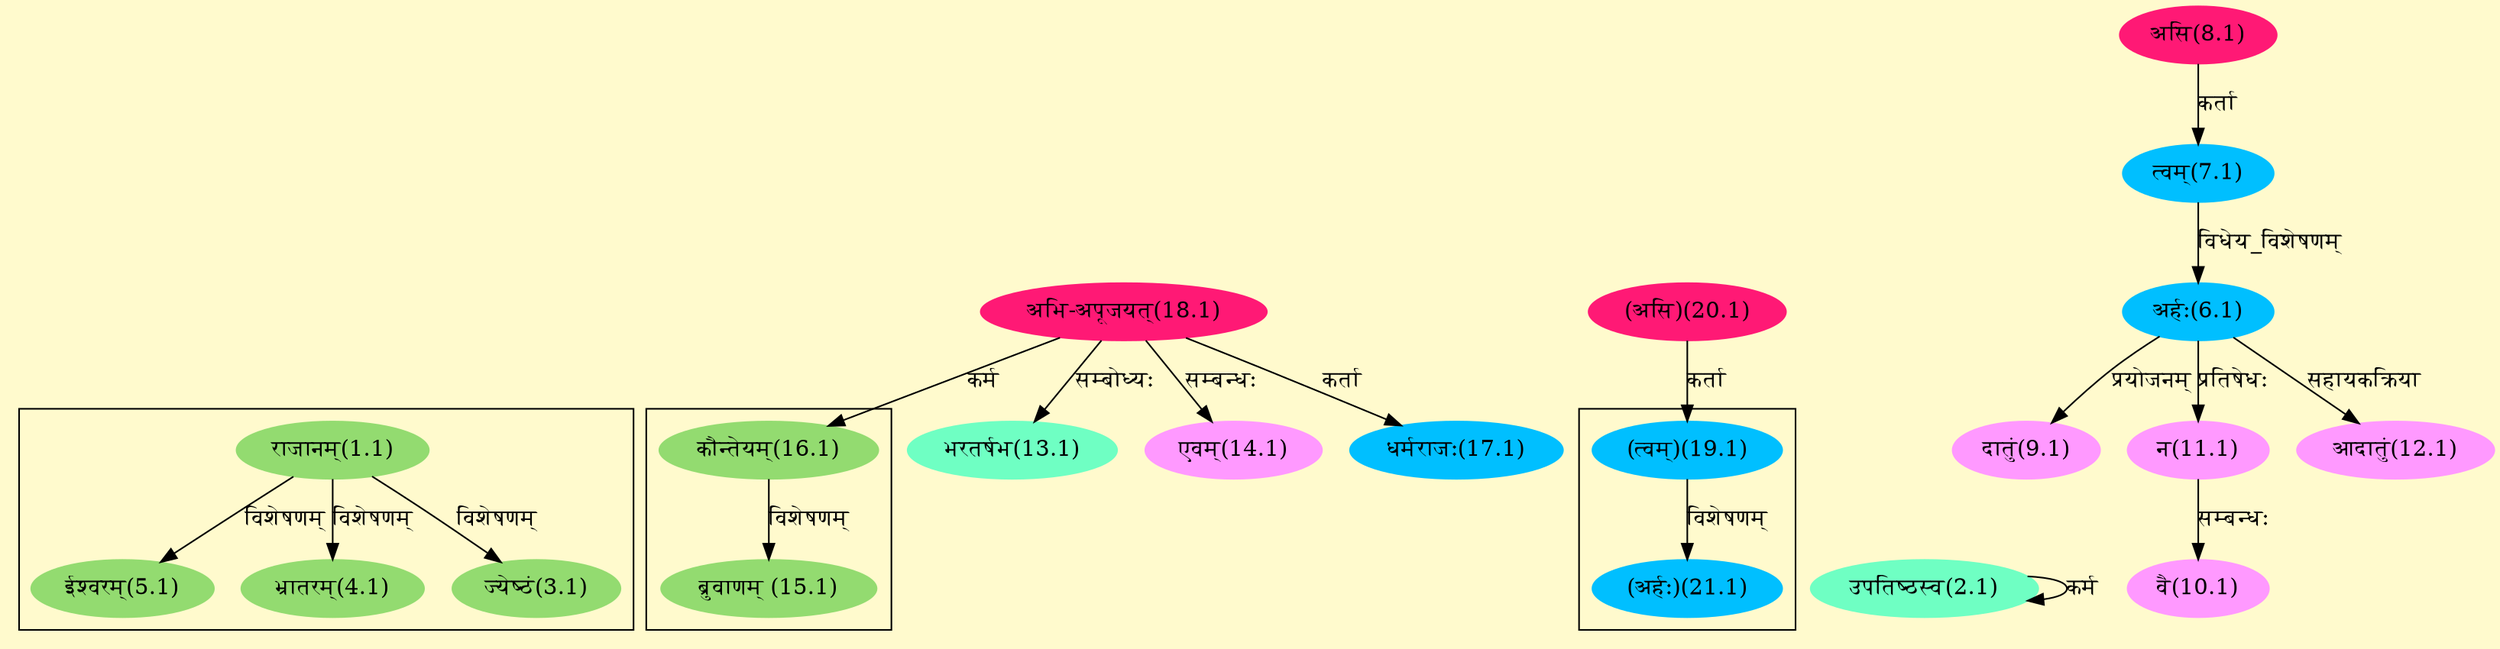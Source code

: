 digraph G{
rankdir=BT;
 compound=true;
 bgcolor="lemonchiffon1";

subgraph cluster_1{
Node3_1 [style=filled, color="#93DB70" label = "ज्येष्ठं(3.1)"]
Node1_1 [style=filled, color="#93DB70" label = "राजानम्(1.1)"]
Node4_1 [style=filled, color="#93DB70" label = "भ्रातरम्(4.1)"]
Node5_1 [style=filled, color="#93DB70" label = "ईश्वरम्(5.1)"]

}

subgraph cluster_2{
Node15_1 [style=filled, color="#93DB70" label = "ब्रुवाणम् (15.1)"]
Node16_1 [style=filled, color="#93DB70" label = "कौन्तेयम्(16.1)"]

}

subgraph cluster_3{
Node21_1 [style=filled, color="#00BFFF" label = "(अर्हः)(21.1)"]
Node19_1 [style=filled, color="#00BFFF" label = "(त्वम्)(19.1)"]

}
Node1_1 [style=filled, color="#93DB70" label = "राजानम्(1.1)"]
Node2_1 [style=filled, color="#6FFFC3" label = "उपतिष्ठस्व(2.1)"]
Node6_1 [style=filled, color="#00BFFF" label = "अर्हः(6.1)"]
Node7_1 [style=filled, color="#00BFFF" label = "त्वम्(7.1)"]
Node8_1 [style=filled, color="#FF1975" label = "असि(8.1)"]
Node [style=filled, color="" label = "()"]
Node9_1 [style=filled, color="#FF99FF" label = "दातुं(9.1)"]
Node10_1 [style=filled, color="#FF99FF" label = "वै(10.1)"]
Node11_1 [style=filled, color="#FF99FF" label = "न(11.1)"]
Node12_1 [style=filled, color="#FF99FF" label = "आदातुं(12.1)"]
Node13_1 [style=filled, color="#6FFFC3" label = "भरतर्षभ(13.1)"]
Node18_1 [style=filled, color="#FF1975" label = "अभि-अपूजयत्(18.1)"]
Node14_1 [style=filled, color="#FF99FF" label = "एवम्(14.1)"]
Node16_1 [style=filled, color="#93DB70" label = "कौन्तेयम्(16.1)"]
Node17_1 [style=filled, color="#00BFFF" label = "धर्मराजः(17.1)"]
Node19_1 [style=filled, color="#00BFFF" label = "(त्वम्)(19.1)"]
Node20_1 [style=filled, color="#FF1975" label = "(असि)(20.1)"]
/* Start of Relations section */

Node2_1 -> Node2_1 [  label="कर्म"  dir="back" ]
Node3_1 -> Node1_1 [  label="विशेषणम्"  dir="back" ]
Node4_1 -> Node1_1 [  label="विशेषणम्"  dir="back" ]
Node5_1 -> Node1_1 [  label="विशेषणम्"  dir="back" ]
Node6_1 -> Node7_1 [  label="विधेय_विशेषणम्"  dir="back" ]
Node7_1 -> Node8_1 [  label="कर्ता"  dir="back" ]
Node9_1 -> Node6_1 [  label="प्रयोजनम्"  dir="back" ]
Node10_1 -> Node11_1 [  label="सम्बन्धः"  dir="back" ]
Node11_1 -> Node6_1 [  label="प्रतिषेधः"  dir="back" ]
Node12_1 -> Node6_1 [  label="सहायकक्रिया"  dir="back" ]
Node13_1 -> Node18_1 [  label="सम्बोध्यः"  dir="back" ]
Node14_1 -> Node18_1 [  label="सम्बन्धः"  dir="back" ]
Node15_1 -> Node16_1 [  label="विशेषणम्"  dir="back" ]
Node16_1 -> Node18_1 [  label="कर्म"  dir="back" ]
Node17_1 -> Node18_1 [  label="कर्ता"  dir="back" ]
Node19_1 -> Node20_1 [  label="कर्ता"  dir="back" ]
Node21_1 -> Node19_1 [  label="विशेषणम्"  dir="back" ]
}
